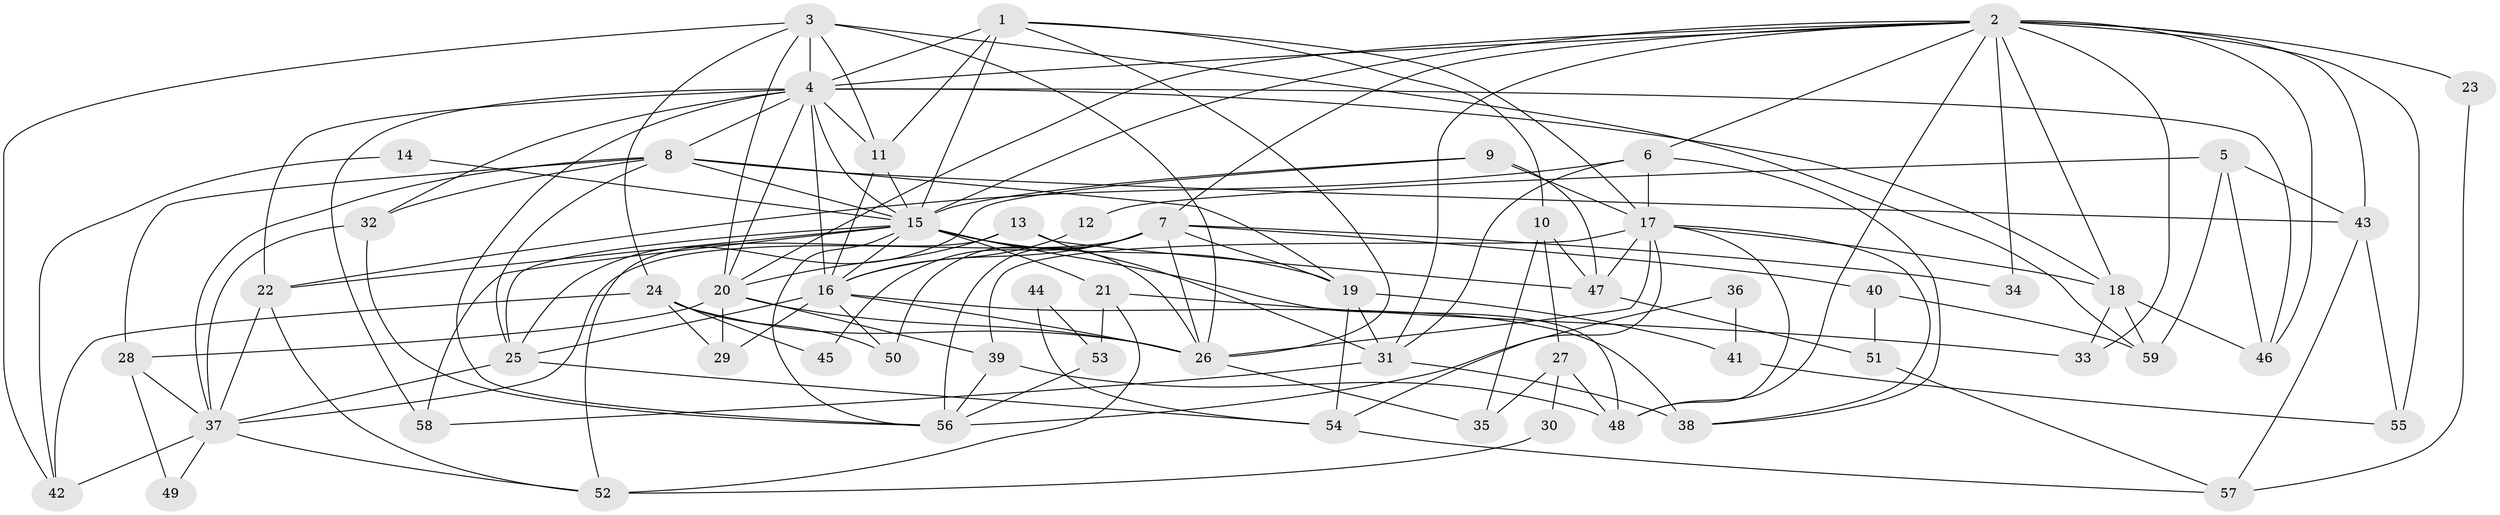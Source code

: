 // original degree distribution, {5: 0.20512820512820512, 6: 0.06837606837606838, 8: 0.008547008547008548, 3: 0.23076923076923078, 4: 0.3504273504273504, 2: 0.1111111111111111, 7: 0.02564102564102564}
// Generated by graph-tools (version 1.1) at 2025/35/03/09/25 02:35:56]
// undirected, 59 vertices, 151 edges
graph export_dot {
graph [start="1"]
  node [color=gray90,style=filled];
  1;
  2;
  3;
  4;
  5;
  6;
  7;
  8;
  9;
  10;
  11;
  12;
  13;
  14;
  15;
  16;
  17;
  18;
  19;
  20;
  21;
  22;
  23;
  24;
  25;
  26;
  27;
  28;
  29;
  30;
  31;
  32;
  33;
  34;
  35;
  36;
  37;
  38;
  39;
  40;
  41;
  42;
  43;
  44;
  45;
  46;
  47;
  48;
  49;
  50;
  51;
  52;
  53;
  54;
  55;
  56;
  57;
  58;
  59;
  1 -- 4 [weight=2.0];
  1 -- 10 [weight=1.0];
  1 -- 11 [weight=1.0];
  1 -- 15 [weight=2.0];
  1 -- 17 [weight=1.0];
  1 -- 26 [weight=1.0];
  2 -- 4 [weight=1.0];
  2 -- 6 [weight=2.0];
  2 -- 7 [weight=1.0];
  2 -- 15 [weight=1.0];
  2 -- 18 [weight=1.0];
  2 -- 20 [weight=1.0];
  2 -- 23 [weight=1.0];
  2 -- 31 [weight=2.0];
  2 -- 33 [weight=2.0];
  2 -- 34 [weight=2.0];
  2 -- 43 [weight=1.0];
  2 -- 46 [weight=1.0];
  2 -- 48 [weight=1.0];
  2 -- 55 [weight=1.0];
  3 -- 4 [weight=1.0];
  3 -- 11 [weight=1.0];
  3 -- 20 [weight=1.0];
  3 -- 24 [weight=1.0];
  3 -- 26 [weight=1.0];
  3 -- 42 [weight=1.0];
  3 -- 59 [weight=1.0];
  4 -- 8 [weight=2.0];
  4 -- 11 [weight=1.0];
  4 -- 15 [weight=2.0];
  4 -- 16 [weight=1.0];
  4 -- 18 [weight=1.0];
  4 -- 20 [weight=1.0];
  4 -- 22 [weight=1.0];
  4 -- 32 [weight=1.0];
  4 -- 46 [weight=1.0];
  4 -- 56 [weight=1.0];
  4 -- 58 [weight=1.0];
  5 -- 12 [weight=1.0];
  5 -- 43 [weight=2.0];
  5 -- 46 [weight=1.0];
  5 -- 59 [weight=1.0];
  6 -- 17 [weight=1.0];
  6 -- 22 [weight=1.0];
  6 -- 31 [weight=2.0];
  6 -- 38 [weight=1.0];
  7 -- 16 [weight=1.0];
  7 -- 19 [weight=1.0];
  7 -- 26 [weight=1.0];
  7 -- 34 [weight=1.0];
  7 -- 37 [weight=1.0];
  7 -- 40 [weight=1.0];
  7 -- 45 [weight=1.0];
  7 -- 50 [weight=1.0];
  7 -- 56 [weight=1.0];
  8 -- 15 [weight=1.0];
  8 -- 19 [weight=2.0];
  8 -- 25 [weight=1.0];
  8 -- 28 [weight=1.0];
  8 -- 32 [weight=1.0];
  8 -- 37 [weight=1.0];
  8 -- 43 [weight=1.0];
  9 -- 15 [weight=1.0];
  9 -- 17 [weight=1.0];
  9 -- 25 [weight=1.0];
  9 -- 47 [weight=1.0];
  10 -- 27 [weight=1.0];
  10 -- 35 [weight=1.0];
  10 -- 47 [weight=1.0];
  11 -- 15 [weight=2.0];
  11 -- 16 [weight=1.0];
  12 -- 16 [weight=2.0];
  13 -- 20 [weight=1.0];
  13 -- 31 [weight=1.0];
  13 -- 47 [weight=1.0];
  13 -- 52 [weight=1.0];
  14 -- 15 [weight=1.0];
  14 -- 42 [weight=1.0];
  15 -- 16 [weight=1.0];
  15 -- 19 [weight=1.0];
  15 -- 21 [weight=1.0];
  15 -- 22 [weight=1.0];
  15 -- 25 [weight=2.0];
  15 -- 26 [weight=2.0];
  15 -- 48 [weight=1.0];
  15 -- 56 [weight=1.0];
  15 -- 58 [weight=1.0];
  16 -- 25 [weight=2.0];
  16 -- 26 [weight=2.0];
  16 -- 29 [weight=1.0];
  16 -- 38 [weight=1.0];
  16 -- 50 [weight=1.0];
  17 -- 18 [weight=1.0];
  17 -- 26 [weight=1.0];
  17 -- 38 [weight=1.0];
  17 -- 39 [weight=1.0];
  17 -- 47 [weight=1.0];
  17 -- 48 [weight=1.0];
  17 -- 54 [weight=1.0];
  18 -- 33 [weight=1.0];
  18 -- 46 [weight=1.0];
  18 -- 59 [weight=1.0];
  19 -- 31 [weight=2.0];
  19 -- 41 [weight=1.0];
  19 -- 54 [weight=1.0];
  20 -- 26 [weight=1.0];
  20 -- 28 [weight=1.0];
  20 -- 29 [weight=2.0];
  20 -- 39 [weight=1.0];
  21 -- 33 [weight=1.0];
  21 -- 52 [weight=1.0];
  21 -- 53 [weight=1.0];
  22 -- 37 [weight=1.0];
  22 -- 52 [weight=1.0];
  23 -- 57 [weight=1.0];
  24 -- 26 [weight=1.0];
  24 -- 29 [weight=1.0];
  24 -- 42 [weight=1.0];
  24 -- 45 [weight=1.0];
  24 -- 50 [weight=1.0];
  25 -- 37 [weight=1.0];
  25 -- 54 [weight=1.0];
  26 -- 35 [weight=1.0];
  27 -- 30 [weight=1.0];
  27 -- 35 [weight=1.0];
  27 -- 48 [weight=1.0];
  28 -- 37 [weight=1.0];
  28 -- 49 [weight=1.0];
  30 -- 52 [weight=1.0];
  31 -- 38 [weight=1.0];
  31 -- 58 [weight=1.0];
  32 -- 37 [weight=1.0];
  32 -- 56 [weight=1.0];
  36 -- 41 [weight=1.0];
  36 -- 56 [weight=1.0];
  37 -- 42 [weight=1.0];
  37 -- 49 [weight=1.0];
  37 -- 52 [weight=1.0];
  39 -- 48 [weight=1.0];
  39 -- 56 [weight=1.0];
  40 -- 51 [weight=1.0];
  40 -- 59 [weight=1.0];
  41 -- 55 [weight=1.0];
  43 -- 55 [weight=1.0];
  43 -- 57 [weight=1.0];
  44 -- 53 [weight=1.0];
  44 -- 54 [weight=1.0];
  47 -- 51 [weight=1.0];
  51 -- 57 [weight=1.0];
  53 -- 56 [weight=1.0];
  54 -- 57 [weight=1.0];
}
